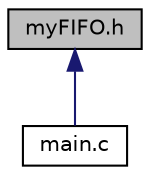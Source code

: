 digraph "myFIFO.h"
{
 // LATEX_PDF_SIZE
  edge [fontname="Helvetica",fontsize="10",labelfontname="Helvetica",labelfontsize="10"];
  node [fontname="Helvetica",fontsize="10",shape=record];
  Node1 [label="myFIFO.h",height=0.2,width=0.4,color="black", fillcolor="grey75", style="filled", fontcolor="black",tooltip="contains the most meaningful functions of a FIFO"];
  Node1 -> Node2 [dir="back",color="midnightblue",fontsize="10",style="solid",fontname="Helvetica"];
  Node2 [label="main.c",height=0.2,width=0.4,color="black", fillcolor="white", style="filled",URL="$main_8c.html",tooltip="contains the main fuction of the assignment1 - P1"];
}
